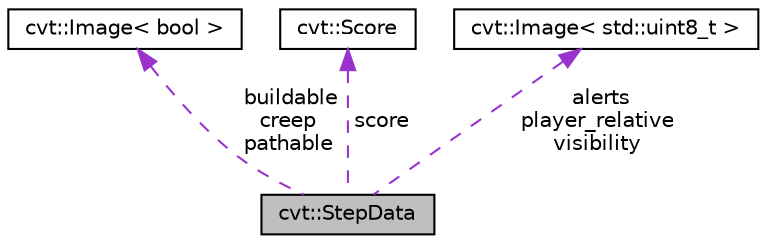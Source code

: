 digraph "cvt::StepData"
{
 // LATEX_PDF_SIZE
  edge [fontname="Helvetica",fontsize="10",labelfontname="Helvetica",labelfontsize="10"];
  node [fontname="Helvetica",fontsize="10",shape=record];
  Node1 [label="cvt::StepData",height=0.2,width=0.4,color="black", fillcolor="grey75", style="filled", fontcolor="black",tooltip="Step data that contains scalar, minimap and unit data. Basically all of it."];
  Node2 -> Node1 [dir="back",color="darkorchid3",fontsize="10",style="dashed",label=" buildable\ncreep\npathable" ,fontname="Helvetica"];
  Node2 [label="cvt::Image\< bool \>",height=0.2,width=0.4,color="black", fillcolor="white", style="filled",URL="$d2/d1e/structcvt_1_1Image.html",tooltip=" "];
  Node3 -> Node1 [dir="back",color="darkorchid3",fontsize="10",style="dashed",label=" score" ,fontname="Helvetica"];
  Node3 [label="cvt::Score",height=0.2,width=0.4,color="black", fillcolor="white", style="filled",URL="$dc/df4/structcvt_1_1Score.html",tooltip="All score data from the player point-of-view of StarCraft II."];
  Node4 -> Node1 [dir="back",color="darkorchid3",fontsize="10",style="dashed",label=" alerts\nplayer_relative\nvisibility" ,fontname="Helvetica"];
  Node4 [label="cvt::Image\< std::uint8_t \>",height=0.2,width=0.4,color="black", fillcolor="white", style="filled",URL="$d2/d1e/structcvt_1_1Image.html",tooltip=" "];
}
